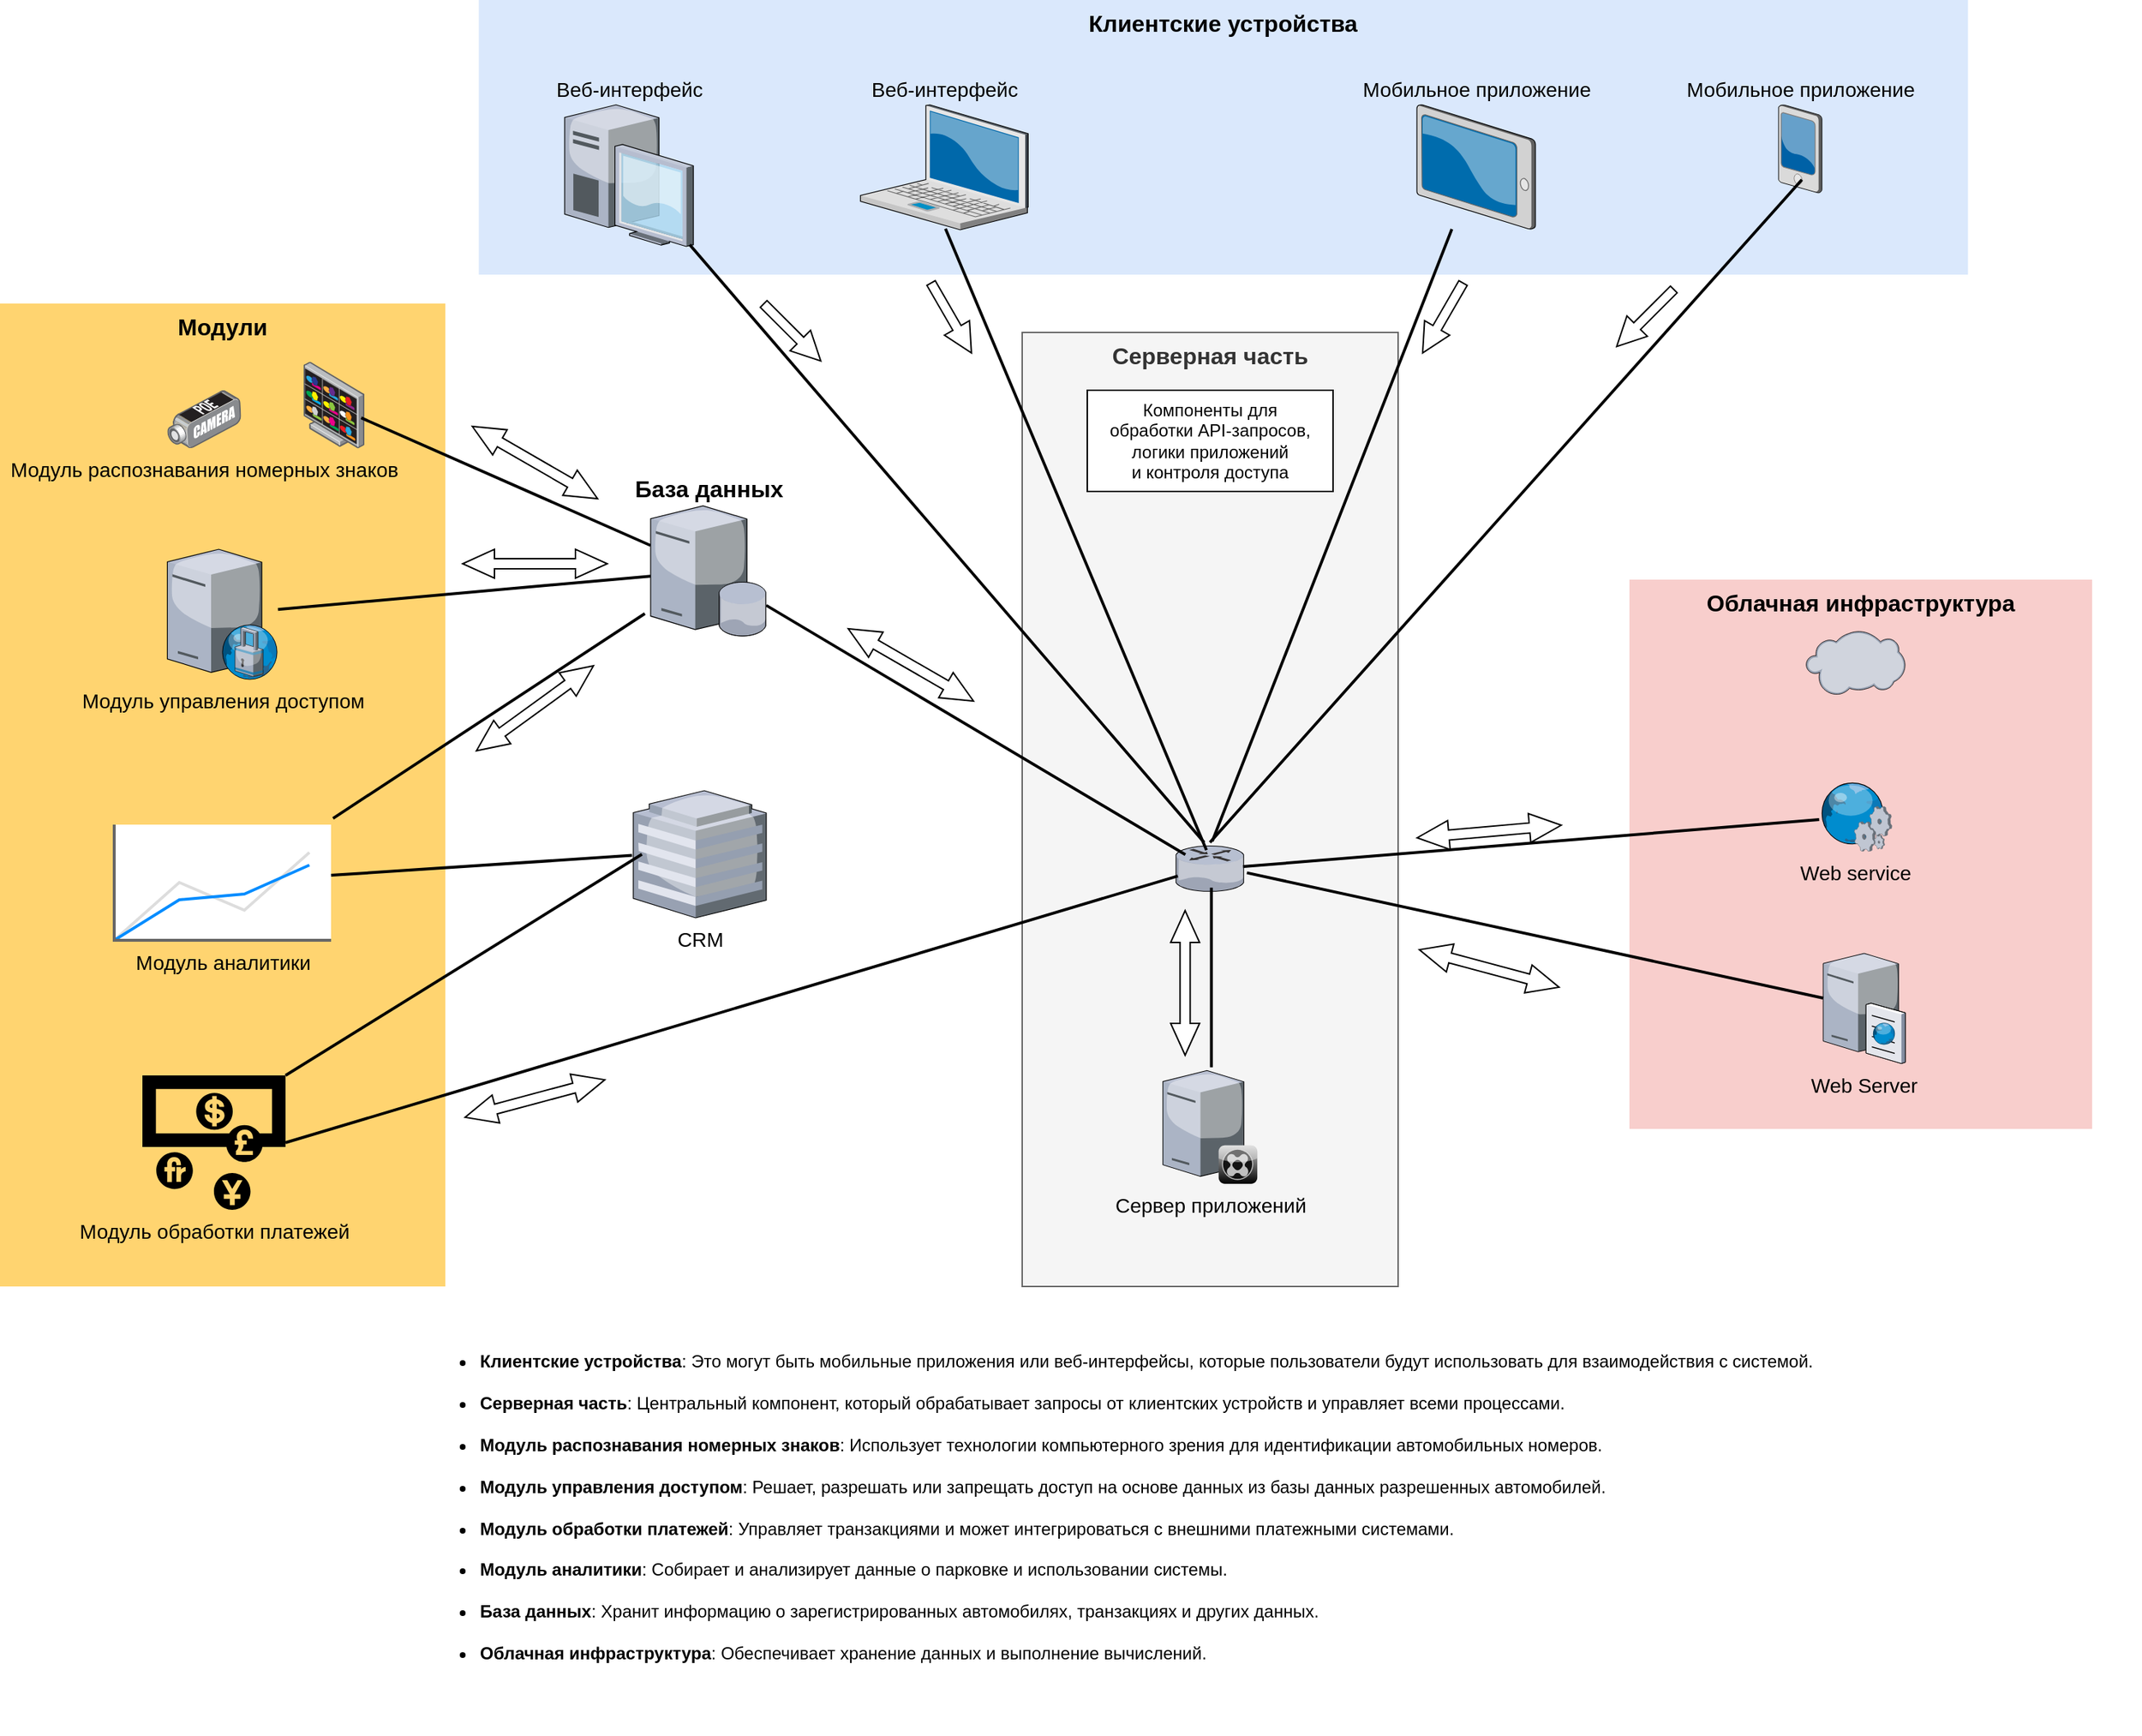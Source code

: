 <mxfile version="23.1.5" type="device">
  <diagram name="Page-1" id="e3a06f82-3646-2815-327d-82caf3d4e204">
    <mxGraphModel dx="1884" dy="2375" grid="1" gridSize="10" guides="1" tooltips="1" connect="1" arrows="1" fold="1" page="1" pageScale="1.5" pageWidth="1169" pageHeight="826" background="none" math="0" shadow="0">
      <root>
        <mxCell id="0" style=";html=1;" />
        <mxCell id="1" style=";html=1;" parent="0" />
        <mxCell id="TuXuVGZTP4xam0BgMUwH-31" value="" style="group" parent="1" vertex="1" connectable="0">
          <mxGeometry x="371.16" y="-1210" width="1050" height="260" as="geometry" />
        </mxCell>
        <mxCell id="TuXuVGZTP4xam0BgMUwH-5" value="&lt;b&gt;&lt;font style=&quot;font-size: 16px;&quot;&gt;Клиентские устройства&lt;/font&gt;&lt;/b&gt;" style="whiteSpace=wrap;html=1;fillColor=#dae8fc;fontSize=14;strokeColor=none;verticalAlign=top;" parent="TuXuVGZTP4xam0BgMUwH-31" vertex="1">
          <mxGeometry width="1030" height="190" as="geometry" />
        </mxCell>
        <mxCell id="TuXuVGZTP4xam0BgMUwH-6" value="Веб-интерфейс" style="verticalLabelPosition=top;aspect=fixed;html=1;verticalAlign=bottom;strokeColor=none;shape=mxgraph.citrix.laptop_2;fillColor=#66B2FF;gradientColor=#0066CC;fontSize=14;labelPosition=center;align=center;" parent="TuXuVGZTP4xam0BgMUwH-31" vertex="1">
          <mxGeometry x="263.966" y="72.5" width="116" height="86.5" as="geometry" />
        </mxCell>
        <mxCell id="TuXuVGZTP4xam0BgMUwH-7" value="Мобильное приложение" style="verticalLabelPosition=top;aspect=fixed;html=1;verticalAlign=bottom;strokeColor=none;shape=mxgraph.citrix.pda;fillColor=#66B2FF;gradientColor=#0066CC;fontSize=14;labelPosition=center;align=center;" parent="TuXuVGZTP4xam0BgMUwH-31" vertex="1">
          <mxGeometry x="898.953" y="72.5" width="30" height="61" as="geometry" />
        </mxCell>
        <mxCell id="TuXuVGZTP4xam0BgMUwH-8" value="Веб-интерфейс" style="verticalLabelPosition=top;aspect=fixed;html=1;verticalAlign=bottom;strokeColor=none;shape=mxgraph.citrix.desktop;fillColor=#66B2FF;gradientColor=#0066CC;fontSize=14;labelPosition=center;align=center;" parent="TuXuVGZTP4xam0BgMUwH-31" vertex="1">
          <mxGeometry x="59.392" y="72.5" width="89" height="98" as="geometry" />
        </mxCell>
        <mxCell id="TuXuVGZTP4xam0BgMUwH-9" value="Мобильное приложение" style="verticalLabelPosition=top;sketch=0;aspect=fixed;html=1;verticalAlign=bottom;strokeColor=none;align=center;outlineConnect=0;shape=mxgraph.citrix.tablet_2;labelPosition=center;fontSize=14;" parent="TuXuVGZTP4xam0BgMUwH-31" vertex="1">
          <mxGeometry x="648.835" y="72.5" width="82" height="86" as="geometry" />
        </mxCell>
        <mxCell id="vf5eU_Ha8vyt0Uo9wD5i-11" value="" style="html=1;shadow=0;dashed=0;align=center;verticalAlign=middle;shape=mxgraph.arrows2.arrow;dy=0.67;dx=20;notch=0;rotation=45;" vertex="1" parent="TuXuVGZTP4xam0BgMUwH-31">
          <mxGeometry x="188.84" y="220" width="55.86" height="20" as="geometry" />
        </mxCell>
        <mxCell id="vf5eU_Ha8vyt0Uo9wD5i-12" value="" style="html=1;shadow=0;dashed=0;align=center;verticalAlign=middle;shape=mxgraph.arrows2.arrow;dy=0.67;dx=20;notch=0;rotation=60;" vertex="1" parent="TuXuVGZTP4xam0BgMUwH-31">
          <mxGeometry x="298.84" y="210" width="55.86" height="20" as="geometry" />
        </mxCell>
        <mxCell id="vf5eU_Ha8vyt0Uo9wD5i-15" value="" style="html=1;shadow=0;dashed=0;align=center;verticalAlign=middle;shape=mxgraph.arrows2.arrow;dy=0.67;dx=20;notch=0;rotation=120;" vertex="1" parent="TuXuVGZTP4xam0BgMUwH-31">
          <mxGeometry x="638.84" y="210" width="55.86" height="20" as="geometry" />
        </mxCell>
        <mxCell id="vf5eU_Ha8vyt0Uo9wD5i-14" value="" style="html=1;shadow=0;dashed=0;align=center;verticalAlign=middle;shape=mxgraph.arrows2.arrow;dy=0.67;dx=20;notch=0;rotation=-225;" vertex="1" parent="TuXuVGZTP4xam0BgMUwH-31">
          <mxGeometry x="778.84" y="210" width="55.86" height="20" as="geometry" />
        </mxCell>
        <mxCell id="TuXuVGZTP4xam0BgMUwH-27" value="" style="group" parent="1" vertex="1" connectable="0">
          <mxGeometry x="747" y="-980" width="773.5" height="660" as="geometry" />
        </mxCell>
        <mxCell id="TuXuVGZTP4xam0BgMUwH-11" value="&lt;b&gt;&lt;font style=&quot;font-size: 16px;&quot;&gt;Серверная часть&lt;/font&gt;&lt;/b&gt;" style="whiteSpace=wrap;html=1;fillColor=#f5f5f5;fontSize=14;strokeColor=#666666;verticalAlign=top;glass=0;rounded=0;fontColor=#333333;" parent="TuXuVGZTP4xam0BgMUwH-27" vertex="1">
          <mxGeometry width="260" height="660" as="geometry" />
        </mxCell>
        <mxCell id="6a7d8f32e03d9370-14" value="Сервер приложений" style="verticalLabelPosition=bottom;aspect=fixed;html=1;verticalAlign=top;strokeColor=none;shape=mxgraph.citrix.xenclient_synchronizer;fillColor=#CCCCCC;gradientColor=#000000;gradientDirection=south;fontSize=14;labelPosition=center;align=center;" parent="TuXuVGZTP4xam0BgMUwH-27" vertex="1">
          <mxGeometry x="97.31" y="510.679" width="65.374" height="78.277" as="geometry" />
        </mxCell>
        <mxCell id="TuXuVGZTP4xam0BgMUwH-10" value="" style="verticalLabelPosition=bottom;aspect=fixed;html=1;verticalAlign=top;strokeColor=none;shape=mxgraph.citrix.router;fillColor=#66B2FF;gradientColor=#0066CC;fontSize=14;" parent="TuXuVGZTP4xam0BgMUwH-27" vertex="1">
          <mxGeometry x="106.34" y="355.256" width="47.31" height="31.397" as="geometry" />
        </mxCell>
        <mxCell id="TuXuVGZTP4xam0BgMUwH-21" style="edgeStyle=none;rounded=0;html=1;startSize=10;endSize=10;jettySize=auto;orthogonalLoop=1;fontSize=14;endArrow=none;endFill=0;strokeWidth=2;entryX=0.513;entryY=-0.029;entryDx=0;entryDy=0;entryPerimeter=0;exitX=0.518;exitY=0.921;exitDx=0;exitDy=0;exitPerimeter=0;" parent="TuXuVGZTP4xam0BgMUwH-27" source="TuXuVGZTP4xam0BgMUwH-10" target="6a7d8f32e03d9370-14" edge="1">
          <mxGeometry relative="1" as="geometry">
            <mxPoint x="131" y="338.462" as="sourcePoint" />
            <mxPoint x="52.5" y="69.385" as="targetPoint" />
            <Array as="points" />
          </mxGeometry>
        </mxCell>
        <mxCell id="vf5eU_Ha8vyt0Uo9wD5i-8" value="Компоненты для&lt;br style=&quot;border-color: var(--border-color); text-align: left;&quot;&gt;&lt;span style=&quot;text-align: left;&quot;&gt;обработки API-запросов,&lt;/span&gt;&lt;br style=&quot;border-color: var(--border-color); text-align: left;&quot;&gt;&lt;span style=&quot;text-align: left;&quot;&gt;логики приложений&lt;/span&gt;&lt;br style=&quot;border-color: var(--border-color); text-align: left;&quot;&gt;&lt;span style=&quot;text-align: left;&quot;&gt;и контроля доступа&lt;/span&gt;" style="rounded=0;whiteSpace=wrap;html=1;" vertex="1" parent="TuXuVGZTP4xam0BgMUwH-27">
          <mxGeometry x="45" y="40" width="170" height="70" as="geometry" />
        </mxCell>
        <mxCell id="TuXuVGZTP4xam0BgMUwH-30" value="" style="group" parent="TuXuVGZTP4xam0BgMUwH-27" vertex="1" connectable="0">
          <mxGeometry x="420" y="171" width="320" height="380" as="geometry" />
        </mxCell>
        <mxCell id="6a7d8f32e03d9370-61" value="&lt;b&gt;&lt;font style=&quot;font-size: 16px;&quot;&gt;Облачная инфраструктура&lt;/font&gt;&lt;/b&gt;" style="whiteSpace=wrap;html=1;fillColor=#f8cecc;fontSize=14;strokeColor=none;verticalAlign=top;" parent="TuXuVGZTP4xam0BgMUwH-30" vertex="1">
          <mxGeometry width="320" height="380" as="geometry" />
        </mxCell>
        <mxCell id="TuXuVGZTP4xam0BgMUwH-23" value="" style="verticalLabelPosition=bottom;sketch=0;aspect=fixed;html=1;verticalAlign=top;strokeColor=none;align=center;outlineConnect=0;shape=mxgraph.citrix.cloud;" parent="TuXuVGZTP4xam0BgMUwH-30" vertex="1">
          <mxGeometry x="122.047" y="35.286" width="68.676" height="44.82" as="geometry" />
        </mxCell>
        <mxCell id="6a7d8f32e03d9370-30" value="Web service" style="verticalLabelPosition=bottom;aspect=fixed;html=1;verticalAlign=top;strokeColor=none;shape=mxgraph.citrix.web_service;fillColor=#66B2FF;gradientColor=#0066CC;fontSize=14;" parent="TuXuVGZTP4xam0BgMUwH-30" vertex="1">
          <mxGeometry x="131.22" y="140" width="50.337" height="47.94" as="geometry" />
        </mxCell>
        <mxCell id="6a7d8f32e03d9370-15" value="Web Server" style="verticalLabelPosition=bottom;aspect=fixed;html=1;verticalAlign=top;strokeColor=none;shape=mxgraph.citrix.cache_server;fillColor=#66B2FF;gradientColor=#0066CC;fontSize=14;labelPosition=center;align=center;" parent="TuXuVGZTP4xam0BgMUwH-30" vertex="1">
          <mxGeometry x="133.993" y="256.75" width="56.729" height="77.903" as="geometry" />
        </mxCell>
        <mxCell id="6a7d8f32e03d9370-49" style="edgeStyle=none;rounded=0;html=1;startSize=10;endSize=10;jettySize=auto;orthogonalLoop=1;fontSize=14;endArrow=none;endFill=0;strokeWidth=2;entryX=0.982;entryY=0.455;entryDx=0;entryDy=0;entryPerimeter=0;" parent="TuXuVGZTP4xam0BgMUwH-27" source="6a7d8f32e03d9370-30" target="TuXuVGZTP4xam0BgMUwH-10" edge="1">
          <mxGeometry relative="1" as="geometry" />
        </mxCell>
        <mxCell id="TuXuVGZTP4xam0BgMUwH-26" style="edgeStyle=none;rounded=0;html=1;startSize=10;endSize=10;jettySize=auto;orthogonalLoop=1;fontSize=14;endArrow=none;endFill=0;strokeWidth=2;entryX=1.037;entryY=0.591;entryDx=0;entryDy=0;entryPerimeter=0;" parent="TuXuVGZTP4xam0BgMUwH-27" source="6a7d8f32e03d9370-15" target="TuXuVGZTP4xam0BgMUwH-10" edge="1">
          <mxGeometry relative="1" as="geometry">
            <mxPoint x="193" y="266" as="sourcePoint" />
            <mxPoint x="173" y="501" as="targetPoint" />
          </mxGeometry>
        </mxCell>
        <mxCell id="vf5eU_Ha8vyt0Uo9wD5i-22" value="" style="html=1;shadow=0;dashed=0;align=center;verticalAlign=middle;shape=mxgraph.arrows2.twoWayArrow;dy=0.65;dx=22;rotation=-5;" vertex="1" parent="TuXuVGZTP4xam0BgMUwH-27">
          <mxGeometry x="273" y="335.26" width="100" height="20" as="geometry" />
        </mxCell>
        <mxCell id="vf5eU_Ha8vyt0Uo9wD5i-23" value="" style="html=1;shadow=0;dashed=0;align=center;verticalAlign=middle;shape=mxgraph.arrows2.twoWayArrow;dy=0.65;dx=22;rotation=15;" vertex="1" parent="TuXuVGZTP4xam0BgMUwH-27">
          <mxGeometry x="273" y="430" width="100" height="20" as="geometry" />
        </mxCell>
        <mxCell id="vf5eU_Ha8vyt0Uo9wD5i-26" value="" style="html=1;shadow=0;dashed=0;align=center;verticalAlign=middle;shape=mxgraph.arrows2.twoWayArrow;dy=0.65;dx=22;rotation=90;" vertex="1" parent="TuXuVGZTP4xam0BgMUwH-27">
          <mxGeometry x="62.68" y="440" width="100" height="20" as="geometry" />
        </mxCell>
        <mxCell id="TuXuVGZTP4xam0BgMUwH-28" value="" style="group" parent="1" vertex="1" connectable="0">
          <mxGeometry x="40" y="-1000" width="308" height="680" as="geometry" />
        </mxCell>
        <mxCell id="6a7d8f32e03d9370-57" value="&lt;font style=&quot;font-size: 16px;&quot;&gt;&lt;b&gt;Модули&lt;/b&gt;&lt;/font&gt;" style="whiteSpace=wrap;html=1;fillColor=#FFD470;gradientColor=none;fontSize=14;strokeColor=none;verticalAlign=top;" parent="TuXuVGZTP4xam0BgMUwH-28" vertex="1">
          <mxGeometry width="308" height="680" as="geometry" />
        </mxCell>
        <mxCell id="6a7d8f32e03d9370-25" value="Модуль управления доступом" style="verticalLabelPosition=bottom;aspect=fixed;html=1;verticalAlign=top;strokeColor=none;shape=mxgraph.citrix.proxy_server;fillColor=#66B2FF;gradientColor=#0066CC;fontSize=14;" parent="TuXuVGZTP4xam0BgMUwH-28" vertex="1">
          <mxGeometry x="115.75" y="170" width="76.5" height="90" as="geometry" />
        </mxCell>
        <mxCell id="TuXuVGZTP4xam0BgMUwH-12" value="&lt;font style=&quot;font-size: 14px;&quot;&gt;Модуль распознавания номерных знаков&lt;/font&gt;" style="image;points=[];aspect=fixed;html=1;align=center;shadow=0;dashed=0;image=img/lib/allied_telesis/security/POE_DVS_Camera.svg;labelPosition=center;verticalLabelPosition=bottom;verticalAlign=top;labelBackgroundColor=none;" parent="TuXuVGZTP4xam0BgMUwH-28" vertex="1">
          <mxGeometry x="115.75" y="60.0" width="51" height="40.2" as="geometry" />
        </mxCell>
        <mxCell id="TuXuVGZTP4xam0BgMUwH-13" value="" style="image;points=[];aspect=fixed;html=1;align=center;shadow=0;dashed=0;image=img/lib/allied_telesis/security/DVS_Surveillance_Monitor.svg;" parent="TuXuVGZTP4xam0BgMUwH-28" vertex="1">
          <mxGeometry x="210" y="40.2" width="42" height="60" as="geometry" />
        </mxCell>
        <mxCell id="TuXuVGZTP4xam0BgMUwH-16" value="&lt;font style=&quot;font-size: 14px;&quot;&gt;Модуль обработки платежей&lt;/font&gt;" style="shape=mxgraph.signs.travel.currency_exchange;html=1;pointerEvents=1;fillColor=#000000;strokeColor=none;verticalLabelPosition=bottom;verticalAlign=top;align=center;sketch=0;" parent="TuXuVGZTP4xam0BgMUwH-28" vertex="1">
          <mxGeometry x="98.5" y="534" width="99" height="93" as="geometry" />
        </mxCell>
        <mxCell id="TuXuVGZTP4xam0BgMUwH-19" value="&lt;font style=&quot;font-size: 14px;&quot;&gt;Модуль аналитики&lt;/font&gt;" style="verticalLabelPosition=bottom;shadow=0;dashed=0;align=center;html=1;verticalAlign=top;strokeWidth=1;shape=mxgraph.mockup.graphics.lineChart;strokeColor=none;strokeColor2=#666666;strokeColor3=#008cff;strokeColor4=#dddddd;" parent="TuXuVGZTP4xam0BgMUwH-28" vertex="1">
          <mxGeometry x="79" y="360.5" width="150" height="80" as="geometry" />
        </mxCell>
        <mxCell id="6a7d8f32e03d9370-36" style="edgeStyle=none;rounded=0;html=1;startSize=10;endSize=10;jettySize=auto;orthogonalLoop=1;fontSize=14;endArrow=none;endFill=0;strokeWidth=2;exitX=0.507;exitY=0.991;exitDx=0;exitDy=0;exitPerimeter=0;entryX=0.446;entryY=0.091;entryDx=0;entryDy=0;entryPerimeter=0;" parent="1" source="TuXuVGZTP4xam0BgMUwH-6" target="TuXuVGZTP4xam0BgMUwH-10" edge="1">
          <mxGeometry relative="1" as="geometry">
            <mxPoint x="871.767" y="-155.0" as="sourcePoint" />
            <mxPoint x="870" y="-750" as="targetPoint" />
          </mxGeometry>
        </mxCell>
        <mxCell id="6a7d8f32e03d9370-32" style="edgeStyle=none;rounded=0;html=1;startSize=10;endSize=10;jettySize=auto;orthogonalLoop=1;fontSize=14;endArrow=none;endFill=0;strokeWidth=2;exitX=0.948;exitY=0.648;exitDx=0;exitDy=0;exitPerimeter=0;" parent="1" source="TuXuVGZTP4xam0BgMUwH-13" target="TuXuVGZTP4xam0BgMUwH-14" edge="1">
          <mxGeometry relative="1" as="geometry">
            <mxPoint x="440" y="-940" as="sourcePoint" />
            <mxPoint x="900" y="-710" as="targetPoint" />
          </mxGeometry>
        </mxCell>
        <mxCell id="6a7d8f32e03d9370-37" style="edgeStyle=none;rounded=0;html=1;startSize=10;endSize=10;jettySize=auto;orthogonalLoop=1;fontSize=14;endArrow=none;endFill=0;strokeWidth=2;entryX=0.531;entryY=-0.103;entryDx=0;entryDy=0;entryPerimeter=0;" parent="1" source="TuXuVGZTP4xam0BgMUwH-9" target="TuXuVGZTP4xam0BgMUwH-10" edge="1">
          <mxGeometry relative="1" as="geometry">
            <mxPoint x="1266.5" y="-180.518" as="sourcePoint" />
          </mxGeometry>
        </mxCell>
        <mxCell id="6a7d8f32e03d9370-51" style="edgeStyle=none;rounded=0;html=1;startSize=10;endSize=10;jettySize=auto;orthogonalLoop=1;fontSize=14;endArrow=none;endFill=0;strokeWidth=2;entryX=0.538;entryY=0.85;entryDx=0;entryDy=0;entryPerimeter=0;exitX=0.497;exitY=-0.078;exitDx=0;exitDy=0;exitPerimeter=0;" parent="1" source="TuXuVGZTP4xam0BgMUwH-10" target="TuXuVGZTP4xam0BgMUwH-7" edge="1">
          <mxGeometry relative="1" as="geometry" />
        </mxCell>
        <mxCell id="6a7d8f32e03d9370-56" style="edgeStyle=none;rounded=0;html=1;startSize=10;endSize=10;jettySize=auto;orthogonalLoop=1;fontSize=14;endArrow=none;endFill=0;strokeWidth=2;" parent="1" source="TuXuVGZTP4xam0BgMUwH-14" target="6a7d8f32e03d9370-25" edge="1">
          <mxGeometry relative="1" as="geometry">
            <mxPoint x="550" y="-730" as="sourcePoint" />
          </mxGeometry>
        </mxCell>
        <mxCell id="6a7d8f32e03d9370-38" style="edgeStyle=none;rounded=0;html=1;jettySize=auto;orthogonalLoop=1;fontSize=14;endArrow=none;endFill=0;strokeWidth=2;entryX=0.972;entryY=0.988;entryDx=0;entryDy=0;entryPerimeter=0;exitX=0.412;exitY=-0.078;exitDx=0;exitDy=0;exitPerimeter=0;" parent="1" source="TuXuVGZTP4xam0BgMUwH-10" target="TuXuVGZTP4xam0BgMUwH-8" edge="1">
          <mxGeometry relative="1" as="geometry" />
        </mxCell>
        <mxCell id="6a7d8f32e03d9370-24" value="CRM" style="verticalLabelPosition=bottom;aspect=fixed;html=1;verticalAlign=top;strokeColor=none;shape=mxgraph.citrix.hq_enterprise;fillColor=#66B2FF;gradientColor=#0066CC;fontSize=14;" parent="1" vertex="1">
          <mxGeometry x="478" y="-663" width="92" height="88" as="geometry" />
        </mxCell>
        <mxCell id="TuXuVGZTP4xam0BgMUwH-14" value="&lt;font size=&quot;1&quot; style=&quot;&quot;&gt;&lt;b style=&quot;font-size: 16px;&quot;&gt;База данных&lt;/b&gt;&lt;/font&gt;" style="verticalLabelPosition=top;sketch=0;aspect=fixed;html=1;verticalAlign=bottom;strokeColor=none;align=center;outlineConnect=0;shape=mxgraph.citrix.database_server;labelPosition=center;" parent="1" vertex="1">
          <mxGeometry x="490" y="-860" width="80" height="90" as="geometry" />
        </mxCell>
        <mxCell id="TuXuVGZTP4xam0BgMUwH-18" style="edgeStyle=none;rounded=0;html=1;startSize=10;endSize=10;jettySize=auto;orthogonalLoop=1;fontSize=14;endArrow=none;endFill=0;strokeWidth=2;entryX=1;entryY=0;entryDx=0;entryDy=0;entryPerimeter=0;exitX=0.065;exitY=0.5;exitDx=0;exitDy=0;exitPerimeter=0;" parent="1" source="6a7d8f32e03d9370-24" target="TuXuVGZTP4xam0BgMUwH-16" edge="1">
          <mxGeometry relative="1" as="geometry">
            <mxPoint x="504" y="-439" as="sourcePoint" />
            <mxPoint x="286" y="-615" as="targetPoint" />
          </mxGeometry>
        </mxCell>
        <mxCell id="TuXuVGZTP4xam0BgMUwH-20" style="edgeStyle=none;rounded=0;html=1;startSize=10;endSize=10;jettySize=auto;orthogonalLoop=1;fontSize=14;endArrow=none;endFill=0;strokeWidth=2;entryX=1.009;entryY=-0.054;entryDx=0;entryDy=0;entryPerimeter=0;exitX=-0.05;exitY=0.828;exitDx=0;exitDy=0;exitPerimeter=0;" parent="1" source="TuXuVGZTP4xam0BgMUwH-14" target="TuXuVGZTP4xam0BgMUwH-19" edge="1">
          <mxGeometry relative="1" as="geometry">
            <mxPoint x="534" y="-685" as="sourcePoint" />
            <mxPoint x="292" y="-780" as="targetPoint" />
          </mxGeometry>
        </mxCell>
        <mxCell id="TuXuVGZTP4xam0BgMUwH-22" style="edgeStyle=none;rounded=0;html=1;startSize=10;endSize=10;jettySize=auto;orthogonalLoop=1;fontSize=14;endArrow=none;endFill=0;strokeWidth=2;entryX=0.138;entryY=0.192;entryDx=0;entryDy=0;entryPerimeter=0;" parent="1" source="TuXuVGZTP4xam0BgMUwH-14" target="TuXuVGZTP4xam0BgMUwH-10" edge="1">
          <mxGeometry relative="1" as="geometry">
            <mxPoint x="327" y="-941" as="sourcePoint" />
            <mxPoint x="810" y="-849" as="targetPoint" />
          </mxGeometry>
        </mxCell>
        <mxCell id="TuXuVGZTP4xam0BgMUwH-24" style="edgeStyle=none;rounded=0;html=1;startSize=10;endSize=10;jettySize=auto;orthogonalLoop=1;fontSize=14;endArrow=none;endFill=0;strokeWidth=2;exitX=1;exitY=0.5;exitDx=0;exitDy=0;exitPerimeter=0;entryX=0.027;entryY=0.662;entryDx=0;entryDy=0;entryPerimeter=0;" parent="1" source="TuXuVGZTP4xam0BgMUwH-16" target="TuXuVGZTP4xam0BgMUwH-10" edge="1">
          <mxGeometry relative="1" as="geometry">
            <mxPoint x="614" y="-645" as="sourcePoint" />
            <mxPoint x="880" y="-457" as="targetPoint" />
          </mxGeometry>
        </mxCell>
        <mxCell id="TuXuVGZTP4xam0BgMUwH-32" value="&lt;ul&gt;&lt;br/&gt;&lt;li style=&quot;&quot;&gt;&lt;strong&gt;Клиентские устройства&lt;/strong&gt;: Это могут быть мобильные приложения или веб-интерфейсы, которые пользователи будут использовать для взаимодействия с системой.&lt;/li&gt;&lt;br/&gt;&lt;li&gt;&lt;strong&gt;Серверная часть&lt;/strong&gt;: Центральный компонент, который обрабатывает запросы от клиентских устройств и управляет всеми процессами.&lt;/li&gt;&lt;br/&gt;&lt;li&gt;&lt;strong&gt;Модуль распознавания номерных знаков&lt;/strong&gt;: Использует технологии компьютерного зрения для идентификации автомобильных номеров.&lt;/li&gt;&lt;br/&gt;&lt;li&gt;&lt;strong&gt;Модуль управления доступом&lt;/strong&gt;: Решает, разрешать или запрещать доступ на основе данных из базы данных разрешенных автомобилей.&lt;/li&gt;&lt;br/&gt;&lt;li&gt;&lt;strong&gt;Модуль обработки платежей&lt;/strong&gt;: Управляет транзакциями и может интегрироваться с внешними платежными системами.&lt;/li&gt;&lt;br/&gt;&lt;li&gt;&lt;strong&gt;Модуль аналитики&lt;/strong&gt;: Собирает и анализирует данные о парковке и использовании системы.&lt;/li&gt;&lt;br/&gt;&lt;li&gt;&lt;strong&gt;База данных&lt;/strong&gt;: Хранит информацию о зарегистрированных автомобилях, транзакциях и других данных.&lt;/li&gt;&lt;br/&gt;&lt;li&gt;&lt;strong&gt;Облачная инфраструктура&lt;/strong&gt;: Обеспечивает хранение данных и выполнение вычислений.&lt;/li&gt;&lt;br/&gt;&lt;/ul&gt;&lt;div&gt;&lt;br/&gt;&lt;/div&gt;" style="text;html=1;align=left;verticalAlign=middle;resizable=0;points=[];autosize=1;strokeColor=none;fillColor=none;" parent="1" vertex="1">
          <mxGeometry x="330" y="-310" width="990" height="300" as="geometry" />
        </mxCell>
        <mxCell id="vf5eU_Ha8vyt0Uo9wD5i-1" style="edgeStyle=none;rounded=0;html=1;startSize=10;endSize=10;jettySize=auto;orthogonalLoop=1;fontSize=14;endArrow=none;endFill=0;strokeWidth=2;exitX=-0.009;exitY=0.509;exitDx=0;exitDy=0;exitPerimeter=0;" edge="1" parent="1" source="6a7d8f32e03d9370-24" target="TuXuVGZTP4xam0BgMUwH-19">
          <mxGeometry relative="1" as="geometry">
            <mxPoint x="520" y="-420" as="sourcePoint" />
            <mxPoint x="248" y="-409" as="targetPoint" />
          </mxGeometry>
        </mxCell>
        <mxCell id="vf5eU_Ha8vyt0Uo9wD5i-16" value="" style="html=1;shadow=0;dashed=0;align=center;verticalAlign=middle;shape=mxgraph.arrows2.twoWayArrow;dy=0.65;dx=22;rotation=30;" vertex="1" parent="1">
          <mxGeometry x="620" y="-760" width="100" height="20" as="geometry" />
        </mxCell>
        <mxCell id="vf5eU_Ha8vyt0Uo9wD5i-17" value="" style="html=1;shadow=0;dashed=0;align=center;verticalAlign=middle;shape=mxgraph.arrows2.twoWayArrow;dy=0.65;dx=22;rotation=-36;" vertex="1" parent="1">
          <mxGeometry x="360" y="-730" width="100" height="20" as="geometry" />
        </mxCell>
        <mxCell id="vf5eU_Ha8vyt0Uo9wD5i-20" value="" style="html=1;shadow=0;dashed=0;align=center;verticalAlign=middle;shape=mxgraph.arrows2.twoWayArrow;dy=0.65;dx=22;rotation=0;" vertex="1" parent="1">
          <mxGeometry x="360" y="-830" width="100" height="20" as="geometry" />
        </mxCell>
        <mxCell id="vf5eU_Ha8vyt0Uo9wD5i-21" value="" style="html=1;shadow=0;dashed=0;align=center;verticalAlign=middle;shape=mxgraph.arrows2.twoWayArrow;dy=0.65;dx=22;rotation=30;" vertex="1" parent="1">
          <mxGeometry x="360" y="-900" width="100" height="20" as="geometry" />
        </mxCell>
        <mxCell id="vf5eU_Ha8vyt0Uo9wD5i-25" value="" style="html=1;shadow=0;dashed=0;align=center;verticalAlign=middle;shape=mxgraph.arrows2.twoWayArrow;dy=0.65;dx=22;rotation=-15;" vertex="1" parent="1">
          <mxGeometry x="360" y="-460" width="100" height="20" as="geometry" />
        </mxCell>
      </root>
    </mxGraphModel>
  </diagram>
</mxfile>
